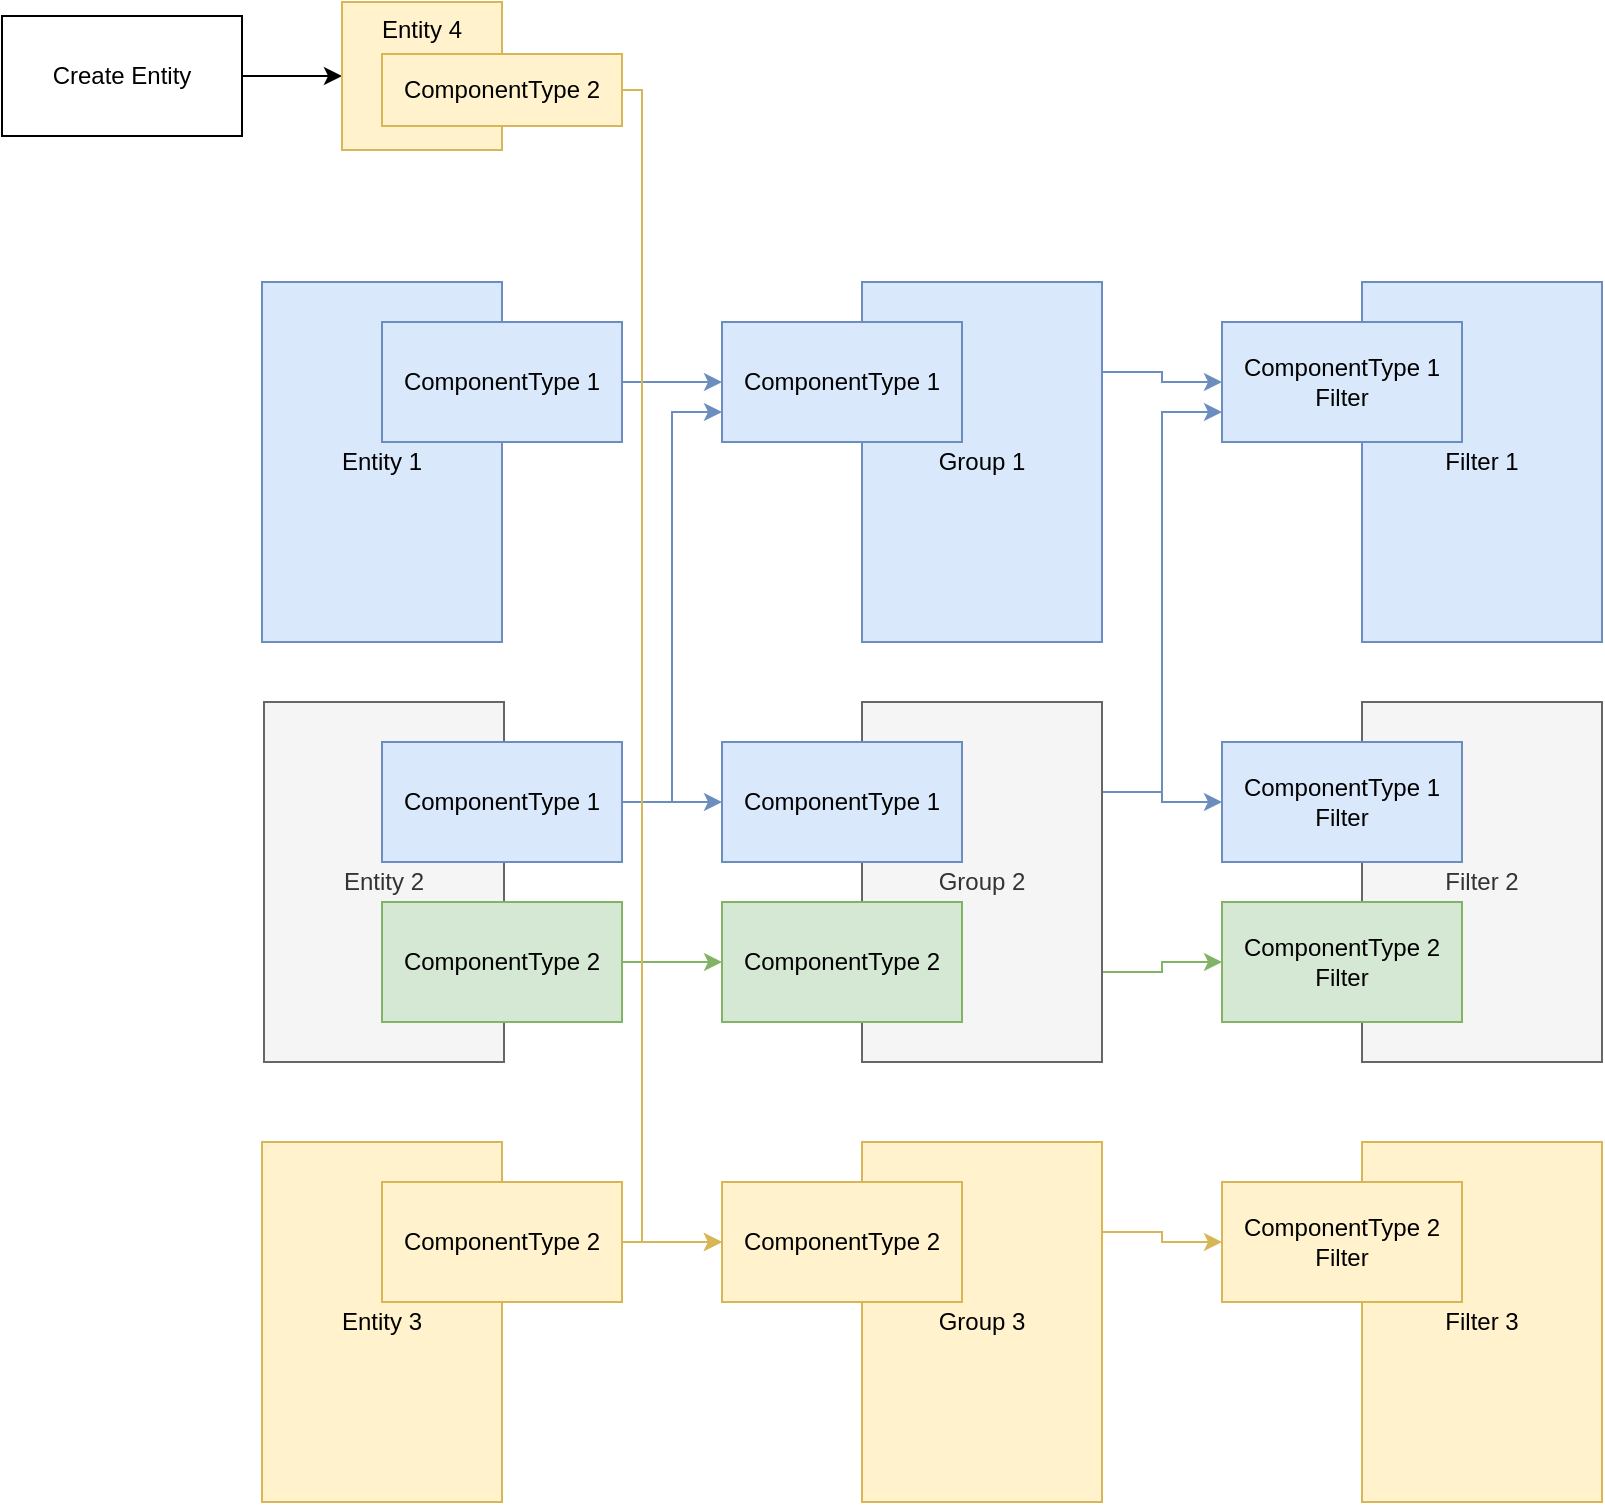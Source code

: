 <mxfile version="10.6.9" type="device"><diagram id="V8NDFzVtQTBPsOYj_aqA" name="ECS Base Design"><mxGraphModel dx="1794" dy="858" grid="1" gridSize="10" guides="1" tooltips="1" connect="1" arrows="1" fold="1" page="0" pageScale="1" pageWidth="850" pageHeight="1100" math="0" shadow="0"><root><mxCell id="0"/><mxCell id="1" parent="0"/><mxCell id="4BaauUmhrAnhL-xX76Vz-3" value="Entity 2&lt;br&gt;" style="rounded=0;whiteSpace=wrap;html=1;fillColor=#f5f5f5;strokeColor=#666666;fontColor=#333333;" parent="1" vertex="1"><mxGeometry x="41" y="550" width="120" height="180" as="geometry"/></mxCell><mxCell id="4BaauUmhrAnhL-xX76Vz-51" style="edgeStyle=orthogonalEdgeStyle;rounded=0;orthogonalLoop=1;jettySize=auto;html=1;exitX=1;exitY=0.5;exitDx=0;exitDy=0;entryX=0;entryY=0.5;entryDx=0;entryDy=0;fillColor=#dae8fc;strokeColor=#6c8ebf;" parent="1" source="4BaauUmhrAnhL-xX76Vz-1" target="4BaauUmhrAnhL-xX76Vz-13" edge="1"><mxGeometry relative="1" as="geometry"/></mxCell><mxCell id="4BaauUmhrAnhL-xX76Vz-54" style="edgeStyle=orthogonalEdgeStyle;rounded=0;orthogonalLoop=1;jettySize=auto;html=1;exitX=1;exitY=0.5;exitDx=0;exitDy=0;entryX=0;entryY=0.75;entryDx=0;entryDy=0;fillColor=#dae8fc;strokeColor=#6c8ebf;" parent="1" source="4BaauUmhrAnhL-xX76Vz-1" target="4BaauUmhrAnhL-xX76Vz-5" edge="1"><mxGeometry relative="1" as="geometry"/></mxCell><mxCell id="4BaauUmhrAnhL-xX76Vz-1" value="ComponentType 1" style="rounded=0;whiteSpace=wrap;html=1;fillColor=#dae8fc;strokeColor=#6c8ebf;" parent="1" vertex="1"><mxGeometry x="100" y="570" width="120" height="60" as="geometry"/></mxCell><mxCell id="4BaauUmhrAnhL-xX76Vz-52" style="edgeStyle=orthogonalEdgeStyle;rounded=0;orthogonalLoop=1;jettySize=auto;html=1;exitX=1;exitY=0.5;exitDx=0;exitDy=0;entryX=0;entryY=0.5;entryDx=0;entryDy=0;fillColor=#d5e8d4;strokeColor=#82b366;" parent="1" source="4BaauUmhrAnhL-xX76Vz-2" target="4BaauUmhrAnhL-xX76Vz-14" edge="1"><mxGeometry relative="1" as="geometry"/></mxCell><mxCell id="4BaauUmhrAnhL-xX76Vz-2" value="ComponentType 2" style="rounded=0;whiteSpace=wrap;html=1;fillColor=#d5e8d4;strokeColor=#82b366;" parent="1" vertex="1"><mxGeometry x="100" y="650" width="120" height="60" as="geometry"/></mxCell><mxCell id="4BaauUmhrAnhL-xX76Vz-49" style="edgeStyle=orthogonalEdgeStyle;rounded=0;orthogonalLoop=1;jettySize=auto;html=1;exitX=1;exitY=0.25;exitDx=0;exitDy=0;entryX=0;entryY=0.5;entryDx=0;entryDy=0;fillColor=#dae8fc;strokeColor=#6c8ebf;" parent="1" source="4BaauUmhrAnhL-xX76Vz-4" target="4BaauUmhrAnhL-xX76Vz-20" edge="1"><mxGeometry relative="1" as="geometry"/></mxCell><mxCell id="4BaauUmhrAnhL-xX76Vz-4" value="Group 1" style="whiteSpace=wrap;html=1;fillColor=#dae8fc;strokeColor=#6c8ebf;" parent="1" vertex="1"><mxGeometry x="340" y="340" width="120" height="180" as="geometry"/></mxCell><mxCell id="4BaauUmhrAnhL-xX76Vz-5" value="ComponentType 1" style="rounded=0;whiteSpace=wrap;html=1;fillColor=#dae8fc;strokeColor=#6c8ebf;" parent="1" vertex="1"><mxGeometry x="270" y="360" width="120" height="60" as="geometry"/></mxCell><mxCell id="4BaauUmhrAnhL-xX76Vz-6" value="Entity 1" style="rounded=0;whiteSpace=wrap;html=1;fillColor=#dae8fc;strokeColor=#6c8ebf;" parent="1" vertex="1"><mxGeometry x="40" y="340" width="120" height="180" as="geometry"/></mxCell><mxCell id="4BaauUmhrAnhL-xX76Vz-50" style="edgeStyle=orthogonalEdgeStyle;rounded=0;orthogonalLoop=1;jettySize=auto;html=1;exitX=1;exitY=0.5;exitDx=0;exitDy=0;entryX=0;entryY=0.5;entryDx=0;entryDy=0;fillColor=#dae8fc;strokeColor=#6c8ebf;" parent="1" source="4BaauUmhrAnhL-xX76Vz-7" target="4BaauUmhrAnhL-xX76Vz-5" edge="1"><mxGeometry relative="1" as="geometry"/></mxCell><mxCell id="4BaauUmhrAnhL-xX76Vz-7" value="ComponentType 1" style="rounded=0;whiteSpace=wrap;html=1;fillColor=#dae8fc;strokeColor=#6c8ebf;" parent="1" vertex="1"><mxGeometry x="100" y="360" width="120" height="60" as="geometry"/></mxCell><mxCell id="4BaauUmhrAnhL-xX76Vz-9" value="Entity 3" style="rounded=0;whiteSpace=wrap;html=1;fillColor=#fff2cc;strokeColor=#d6b656;" parent="1" vertex="1"><mxGeometry x="40" y="770" width="120" height="180" as="geometry"/></mxCell><mxCell id="4BaauUmhrAnhL-xX76Vz-40" style="edgeStyle=orthogonalEdgeStyle;rounded=0;orthogonalLoop=1;jettySize=auto;html=1;exitX=1;exitY=0.5;exitDx=0;exitDy=0;entryX=0;entryY=0.5;entryDx=0;entryDy=0;fillColor=#fff2cc;strokeColor=#d6b656;" parent="1" source="4BaauUmhrAnhL-xX76Vz-11" target="4BaauUmhrAnhL-xX76Vz-32" edge="1"><mxGeometry relative="1" as="geometry"/></mxCell><mxCell id="4BaauUmhrAnhL-xX76Vz-11" value="ComponentType 2" style="rounded=0;whiteSpace=wrap;html=1;fillColor=#fff2cc;strokeColor=#d6b656;" parent="1" vertex="1"><mxGeometry x="100" y="790" width="120" height="60" as="geometry"/></mxCell><mxCell id="4BaauUmhrAnhL-xX76Vz-42" style="edgeStyle=orthogonalEdgeStyle;rounded=0;orthogonalLoop=1;jettySize=auto;html=1;exitX=1;exitY=0.25;exitDx=0;exitDy=0;entryX=0;entryY=0.5;entryDx=0;entryDy=0;fillColor=#dae8fc;strokeColor=#6c8ebf;" parent="1" source="4BaauUmhrAnhL-xX76Vz-12" target="4BaauUmhrAnhL-xX76Vz-22" edge="1"><mxGeometry relative="1" as="geometry"/></mxCell><mxCell id="4BaauUmhrAnhL-xX76Vz-43" style="edgeStyle=orthogonalEdgeStyle;rounded=0;orthogonalLoop=1;jettySize=auto;html=1;exitX=1;exitY=0.75;exitDx=0;exitDy=0;entryX=0;entryY=0.5;entryDx=0;entryDy=0;fillColor=#d5e8d4;strokeColor=#82b366;" parent="1" source="4BaauUmhrAnhL-xX76Vz-12" target="4BaauUmhrAnhL-xX76Vz-23" edge="1"><mxGeometry relative="1" as="geometry"/></mxCell><mxCell id="4BaauUmhrAnhL-xX76Vz-55" style="edgeStyle=orthogonalEdgeStyle;rounded=0;orthogonalLoop=1;jettySize=auto;html=1;exitX=1;exitY=0.25;exitDx=0;exitDy=0;entryX=0;entryY=0.75;entryDx=0;entryDy=0;fillColor=#dae8fc;strokeColor=#6c8ebf;" parent="1" source="4BaauUmhrAnhL-xX76Vz-12" target="4BaauUmhrAnhL-xX76Vz-20" edge="1"><mxGeometry relative="1" as="geometry"/></mxCell><mxCell id="4BaauUmhrAnhL-xX76Vz-12" value="Group 2&lt;br&gt;" style="whiteSpace=wrap;html=1;fillColor=#f5f5f5;strokeColor=#666666;fontColor=#333333;" parent="1" vertex="1"><mxGeometry x="340" y="550" width="120" height="180" as="geometry"/></mxCell><mxCell id="4BaauUmhrAnhL-xX76Vz-13" value="ComponentType 1" style="rounded=0;whiteSpace=wrap;html=1;fillColor=#dae8fc;strokeColor=#6c8ebf;" parent="1" vertex="1"><mxGeometry x="270" y="570" width="120" height="60" as="geometry"/></mxCell><mxCell id="4BaauUmhrAnhL-xX76Vz-14" value="ComponentType 2" style="rounded=0;whiteSpace=wrap;html=1;fillColor=#d5e8d4;strokeColor=#82b366;" parent="1" vertex="1"><mxGeometry x="270" y="650" width="120" height="60" as="geometry"/></mxCell><mxCell id="4BaauUmhrAnhL-xX76Vz-19" value="Filter 1" style="whiteSpace=wrap;html=1;fillColor=#dae8fc;strokeColor=#6c8ebf;" parent="1" vertex="1"><mxGeometry x="590" y="340" width="120" height="180" as="geometry"/></mxCell><mxCell id="4BaauUmhrAnhL-xX76Vz-20" value="ComponentType 1&lt;br&gt;Filter&lt;br&gt;" style="rounded=0;whiteSpace=wrap;html=1;fillColor=#dae8fc;strokeColor=#6c8ebf;" parent="1" vertex="1"><mxGeometry x="520" y="360" width="120" height="60" as="geometry"/></mxCell><mxCell id="4BaauUmhrAnhL-xX76Vz-21" value="Filter 2" style="whiteSpace=wrap;html=1;fillColor=#f5f5f5;strokeColor=#666666;fontColor=#333333;" parent="1" vertex="1"><mxGeometry x="590" y="550" width="120" height="180" as="geometry"/></mxCell><mxCell id="4BaauUmhrAnhL-xX76Vz-22" value="ComponentType 1&lt;br&gt;Filter&lt;br&gt;" style="rounded=0;whiteSpace=wrap;html=1;fillColor=#dae8fc;strokeColor=#6c8ebf;" parent="1" vertex="1"><mxGeometry x="520" y="570" width="120" height="60" as="geometry"/></mxCell><mxCell id="4BaauUmhrAnhL-xX76Vz-23" value="ComponentType 2&lt;br&gt;Filter&lt;br&gt;" style="rounded=0;whiteSpace=wrap;html=1;fillColor=#d5e8d4;strokeColor=#82b366;" parent="1" vertex="1"><mxGeometry x="520" y="650" width="120" height="60" as="geometry"/></mxCell><mxCell id="4BaauUmhrAnhL-xX76Vz-27" value="Filter 3&lt;br&gt;" style="whiteSpace=wrap;html=1;fillColor=#fff2cc;strokeColor=#d6b656;" parent="1" vertex="1"><mxGeometry x="590" y="770" width="120" height="180" as="geometry"/></mxCell><mxCell id="4BaauUmhrAnhL-xX76Vz-29" value="ComponentType 2&lt;br&gt;Filter&lt;br&gt;" style="rounded=0;whiteSpace=wrap;html=1;fillColor=#fff2cc;strokeColor=#d6b656;" parent="1" vertex="1"><mxGeometry x="520" y="790" width="120" height="60" as="geometry"/></mxCell><mxCell id="uCH9cev2bw7xtFKGHJ3Q-8" style="edgeStyle=orthogonalEdgeStyle;rounded=0;orthogonalLoop=1;jettySize=auto;html=1;exitX=1;exitY=0.25;exitDx=0;exitDy=0;entryX=0;entryY=0.5;entryDx=0;entryDy=0;fillColor=#fff2cc;strokeColor=#d6b656;" parent="1" source="4BaauUmhrAnhL-xX76Vz-31" target="4BaauUmhrAnhL-xX76Vz-29" edge="1"><mxGeometry relative="1" as="geometry"/></mxCell><mxCell id="4BaauUmhrAnhL-xX76Vz-31" value="Group 3" style="whiteSpace=wrap;html=1;fillColor=#fff2cc;strokeColor=#d6b656;imageAspect=1;" parent="1" vertex="1"><mxGeometry x="340" y="770" width="120" height="180" as="geometry"/></mxCell><mxCell id="4BaauUmhrAnhL-xX76Vz-32" value="ComponentType 2" style="rounded=0;whiteSpace=wrap;html=1;fillColor=#fff2cc;strokeColor=#d6b656;" parent="1" vertex="1"><mxGeometry x="270" y="790" width="120" height="60" as="geometry"/></mxCell><mxCell id="uCH9cev2bw7xtFKGHJ3Q-6" style="edgeStyle=orthogonalEdgeStyle;rounded=0;orthogonalLoop=1;jettySize=auto;html=1;exitX=1;exitY=0.5;exitDx=0;exitDy=0;entryX=0;entryY=0.5;entryDx=0;entryDy=0;" parent="1" source="uCH9cev2bw7xtFKGHJ3Q-1" target="uCH9cev2bw7xtFKGHJ3Q-4" edge="1"><mxGeometry relative="1" as="geometry"/></mxCell><mxCell id="uCH9cev2bw7xtFKGHJ3Q-1" value="Create Entity" style="rounded=0;whiteSpace=wrap;html=1;" parent="1" vertex="1"><mxGeometry x="-90" y="207" width="120" height="60" as="geometry"/></mxCell><mxCell id="uCH9cev2bw7xtFKGHJ3Q-4" value="Entity 4" style="rounded=0;whiteSpace=wrap;html=1;fillColor=#fff2cc;strokeColor=#d6b656;verticalAlign=top;" parent="1" vertex="1"><mxGeometry x="80" y="200" width="80" height="74" as="geometry"/></mxCell><mxCell id="uCH9cev2bw7xtFKGHJ3Q-7" style="edgeStyle=orthogonalEdgeStyle;rounded=0;orthogonalLoop=1;jettySize=auto;html=1;exitX=1;exitY=0.5;exitDx=0;exitDy=0;entryX=0;entryY=0.5;entryDx=0;entryDy=0;fillColor=#fff2cc;strokeColor=#d6b656;" parent="1" source="uCH9cev2bw7xtFKGHJ3Q-5" target="4BaauUmhrAnhL-xX76Vz-32" edge="1"><mxGeometry relative="1" as="geometry"><Array as="points"><mxPoint x="230" y="244"/><mxPoint x="230" y="820"/></Array></mxGeometry></mxCell><mxCell id="uCH9cev2bw7xtFKGHJ3Q-5" value="ComponentType 2" style="rounded=0;whiteSpace=wrap;html=1;fillColor=#fff2cc;strokeColor=#d6b656;" parent="1" vertex="1"><mxGeometry x="100" y="226" width="120" height="36" as="geometry"/></mxCell></root></mxGraphModel></diagram><diagram id="pzivVts8A3_zjYlex_Ff" name="Page-2"><mxGraphModel dx="1394" dy="858" grid="1" gridSize="10" guides="1" tooltips="1" connect="1" arrows="1" fold="1" page="1" pageScale="1" pageWidth="850" pageHeight="1100" math="0" shadow="0"><root><mxCell id="QyZIgy80YewsRJf0HU5K-0"/><mxCell id="QyZIgy80YewsRJf0HU5K-1" parent="QyZIgy80YewsRJf0HU5K-0"/><mxCell id="QyZIgy80YewsRJf0HU5K-17" value="" style="edgeStyle=orthogonalEdgeStyle;rounded=0;orthogonalLoop=1;jettySize=auto;html=1;exitX=1;exitY=0.5;exitDx=0;exitDy=0;" edge="1" parent="QyZIgy80YewsRJf0HU5K-1" source="QyZIgy80YewsRJf0HU5K-4" target="QyZIgy80YewsRJf0HU5K-15"><mxGeometry relative="1" as="geometry"/></mxCell><mxCell id="QyZIgy80YewsRJf0HU5K-3" value="Entity" style="swimlane;fontStyle=0;childLayout=stackLayout;horizontal=1;startSize=26;fillColor=none;horizontalStack=0;resizeParent=1;resizeParentMax=0;resizeLast=0;collapsible=1;marginBottom=0;" vertex="1" parent="QyZIgy80YewsRJf0HU5K-1"><mxGeometry x="40" y="40" width="140" height="52" as="geometry"/></mxCell><mxCell id="QyZIgy80YewsRJf0HU5K-4" value="EntityArchetype" style="text;strokeColor=none;fillColor=none;align=left;verticalAlign=top;spacingLeft=4;spacingRight=4;overflow=hidden;rotatable=0;points=[[0,0.5],[1,0.5]];portConstraint=eastwest;" vertex="1" parent="QyZIgy80YewsRJf0HU5K-3"><mxGeometry y="26" width="140" height="26" as="geometry"/></mxCell><mxCell id="QyZIgy80YewsRJf0HU5K-19" style="edgeStyle=orthogonalEdgeStyle;rounded=0;orthogonalLoop=1;jettySize=auto;html=1;exitX=1;exitY=0.25;exitDx=0;exitDy=0;entryX=0;entryY=0.25;entryDx=0;entryDy=0;" edge="1" parent="QyZIgy80YewsRJf0HU5K-1" source="QyZIgy80YewsRJf0HU5K-15" target="QyZIgy80YewsRJf0HU5K-18"><mxGeometry relative="1" as="geometry"><Array as="points"><mxPoint x="470" y="53"/><mxPoint x="470" y="265"/></Array></mxGeometry></mxCell><mxCell id="QyZIgy80YewsRJf0HU5K-15" value="EntityArchetype" style="swimlane;fontStyle=0;childLayout=stackLayout;horizontal=1;startSize=26;fillColor=none;horizontalStack=0;resizeParent=1;resizeParentMax=0;resizeLast=0;collapsible=1;marginBottom=0;" vertex="1" parent="QyZIgy80YewsRJf0HU5K-1"><mxGeometry x="260" y="40" width="140" height="52" as="geometry"/></mxCell><mxCell id="QyZIgy80YewsRJf0HU5K-16" value="EntityArchetype" style="text;strokeColor=none;fillColor=none;align=left;verticalAlign=top;spacingLeft=4;spacingRight=4;overflow=hidden;rotatable=0;points=[[0,0.5],[1,0.5]];portConstraint=eastwest;" vertex="1" parent="QyZIgy80YewsRJf0HU5K-15"><mxGeometry y="26" width="140" height="26" as="geometry"/></mxCell><mxCell id="QyZIgy80YewsRJf0HU5K-18" value="Group" style="rounded=0;whiteSpace=wrap;html=1;" vertex="1" parent="QyZIgy80YewsRJf0HU5K-1"><mxGeometry x="490" y="250" width="120" height="60" as="geometry"/></mxCell><mxCell id="QyZIgy80YewsRJf0HU5K-22" style="edgeStyle=orthogonalEdgeStyle;rounded=0;orthogonalLoop=1;jettySize=auto;html=1;exitX=1;exitY=0.25;exitDx=0;exitDy=0;entryX=0;entryY=0.5;entryDx=0;entryDy=0;" edge="1" parent="QyZIgy80YewsRJf0HU5K-1" source="QyZIgy80YewsRJf0HU5K-20" target="QyZIgy80YewsRJf0HU5K-18"><mxGeometry relative="1" as="geometry"/></mxCell><mxCell id="QyZIgy80YewsRJf0HU5K-20" value="EntityArchetype" style="swimlane;fontStyle=0;childLayout=stackLayout;horizontal=1;startSize=26;fillColor=none;horizontalStack=0;resizeParent=1;resizeParentMax=0;resizeLast=0;collapsible=1;marginBottom=0;" vertex="1" parent="QyZIgy80YewsRJf0HU5K-1"><mxGeometry x="260" y="120" width="140" height="52" as="geometry"/></mxCell><mxCell id="QyZIgy80YewsRJf0HU5K-21" value="EntityArchetype" style="text;strokeColor=none;fillColor=none;align=left;verticalAlign=top;spacingLeft=4;spacingRight=4;overflow=hidden;rotatable=0;points=[[0,0.5],[1,0.5]];portConstraint=eastwest;" vertex="1" parent="QyZIgy80YewsRJf0HU5K-20"><mxGeometry y="26" width="140" height="26" as="geometry"/></mxCell><mxCell id="QyZIgy80YewsRJf0HU5K-23" value="Entity" style="swimlane;fontStyle=0;childLayout=stackLayout;horizontal=1;startSize=26;fillColor=none;horizontalStack=0;resizeParent=1;resizeParentMax=0;resizeLast=0;collapsible=1;marginBottom=0;" vertex="1" parent="QyZIgy80YewsRJf0HU5K-1"><mxGeometry x="40" y="120" width="140" height="52" as="geometry"/></mxCell><mxCell id="QyZIgy80YewsRJf0HU5K-24" value="EntityArchetype" style="text;strokeColor=none;fillColor=none;align=left;verticalAlign=top;spacingLeft=4;spacingRight=4;overflow=hidden;rotatable=0;points=[[0,0.5],[1,0.5]];portConstraint=eastwest;" vertex="1" parent="QyZIgy80YewsRJf0HU5K-23"><mxGeometry y="26" width="140" height="26" as="geometry"/></mxCell><mxCell id="QyZIgy80YewsRJf0HU5K-25" style="edgeStyle=orthogonalEdgeStyle;rounded=0;orthogonalLoop=1;jettySize=auto;html=1;exitX=1;exitY=0.5;exitDx=0;exitDy=0;entryX=0;entryY=0.25;entryDx=0;entryDy=0;" edge="1" parent="QyZIgy80YewsRJf0HU5K-1" source="QyZIgy80YewsRJf0HU5K-24" target="QyZIgy80YewsRJf0HU5K-20"><mxGeometry relative="1" as="geometry"/></mxCell><mxCell id="QyZIgy80YewsRJf0HU5K-28" value="" style="edgeStyle=orthogonalEdgeStyle;rounded=0;orthogonalLoop=1;jettySize=auto;html=1;" edge="1" parent="QyZIgy80YewsRJf0HU5K-1" source="QyZIgy80YewsRJf0HU5K-26" target="QyZIgy80YewsRJf0HU5K-27"><mxGeometry relative="1" as="geometry"/></mxCell><mxCell id="QyZIgy80YewsRJf0HU5K-26" value="Add Component" style="rounded=0;whiteSpace=wrap;html=1;" vertex="1" parent="QyZIgy80YewsRJf0HU5K-1"><mxGeometry x="30" y="410" width="120" height="60" as="geometry"/></mxCell><mxCell id="QyZIgy80YewsRJf0HU5K-30" value="" style="edgeStyle=orthogonalEdgeStyle;rounded=0;orthogonalLoop=1;jettySize=auto;html=1;" edge="1" parent="QyZIgy80YewsRJf0HU5K-1" source="QyZIgy80YewsRJf0HU5K-27" target="QyZIgy80YewsRJf0HU5K-29"><mxGeometry relative="1" as="geometry"/></mxCell><mxCell id="QyZIgy80YewsRJf0HU5K-27" value="Compute Entity Archetype" style="rounded=0;whiteSpace=wrap;html=1;" vertex="1" parent="QyZIgy80YewsRJf0HU5K-1"><mxGeometry x="230" y="410" width="120" height="60" as="geometry"/></mxCell><mxCell id="QyZIgy80YewsRJf0HU5K-29" value="Put Entity in supported groups" style="rounded=0;whiteSpace=wrap;html=1;" vertex="1" parent="QyZIgy80YewsRJf0HU5K-1"><mxGeometry x="430" y="410" width="120" height="60" as="geometry"/></mxCell></root></mxGraphModel></diagram></mxfile>